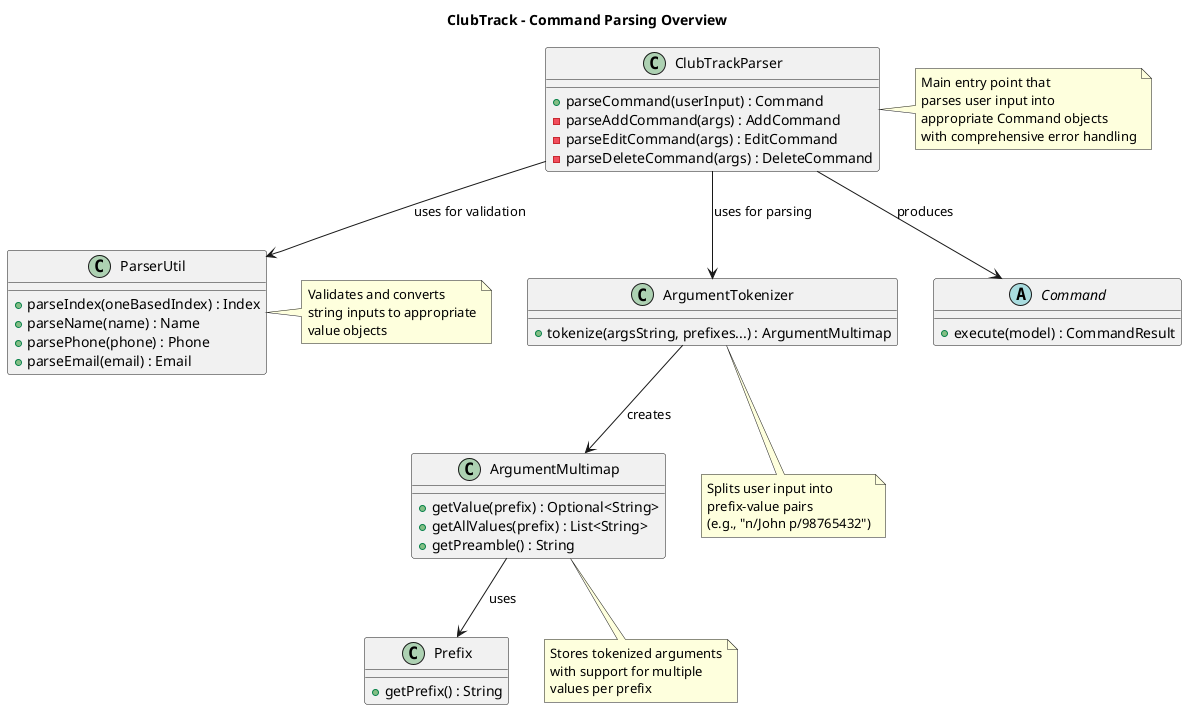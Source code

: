@startuml

title ClubTrack - Command Parsing Overview

class ClubTrackParser {
  + parseCommand(userInput) : Command
  - parseAddCommand(args) : AddCommand
  - parseEditCommand(args) : EditCommand
  - parseDeleteCommand(args) : DeleteCommand
}

class ArgumentTokenizer {
  + tokenize(argsString, prefixes...) : ArgumentMultimap
}

class ArgumentMultimap {
  + getValue(prefix) : Optional<String>
  + getAllValues(prefix) : List<String>
  + getPreamble() : String
}

abstract class Command {
  + execute(model) : CommandResult
}

class Prefix {
  + getPrefix() : String
}

class ParserUtil {
  + parseIndex(oneBasedIndex) : Index
  + parseName(name) : Name
  + parsePhone(phone) : Phone
  + parseEmail(email) : Email
}

' Key relationships showing the parsing flow
ClubTrackParser --> ArgumentTokenizer : uses for parsing
ClubTrackParser --> ParserUtil : uses for validation
ArgumentTokenizer --> ArgumentMultimap : creates
ClubTrackParser --> Command : produces
ArgumentMultimap --> Prefix : uses

note right of ClubTrackParser : Main entry point that\nparses user input into\nappropriate Command objects\nwith comprehensive error handling

note bottom of ArgumentTokenizer : Splits user input into\nprefix-value pairs\n(e.g., "n/John p/98765432")

note right of ParserUtil : Validates and converts\nstring inputs to appropriate\nvalue objects

note bottom of ArgumentMultimap : Stores tokenized arguments\nwith support for multiple\nvalues per prefix

@enduml
